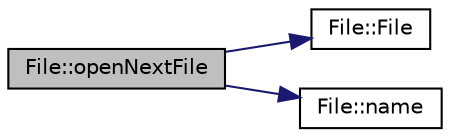 digraph "File::openNextFile"
{
  edge [fontname="Helvetica",fontsize="10",labelfontname="Helvetica",labelfontsize="10"];
  node [fontname="Helvetica",fontsize="10",shape=record];
  rankdir="LR";
  Node1 [label="File::openNextFile",height=0.2,width=0.4,color="black", fillcolor="grey75", style="filled", fontcolor="black"];
  Node1 -> Node2 [color="midnightblue",fontsize="10",style="solid",fontname="Helvetica"];
  Node2 [label="File::File",height=0.2,width=0.4,color="black", fillcolor="white", style="filled",URL="$class_file.html#a7dcb21db9e1623e84b9c3dee81c12617"];
  Node1 -> Node3 [color="midnightblue",fontsize="10",style="solid",fontname="Helvetica"];
  Node3 [label="File::name",height=0.2,width=0.4,color="black", fillcolor="white", style="filled",URL="$class_file.html#a7dc80cb96e6062652690a42b584f230e"];
}

